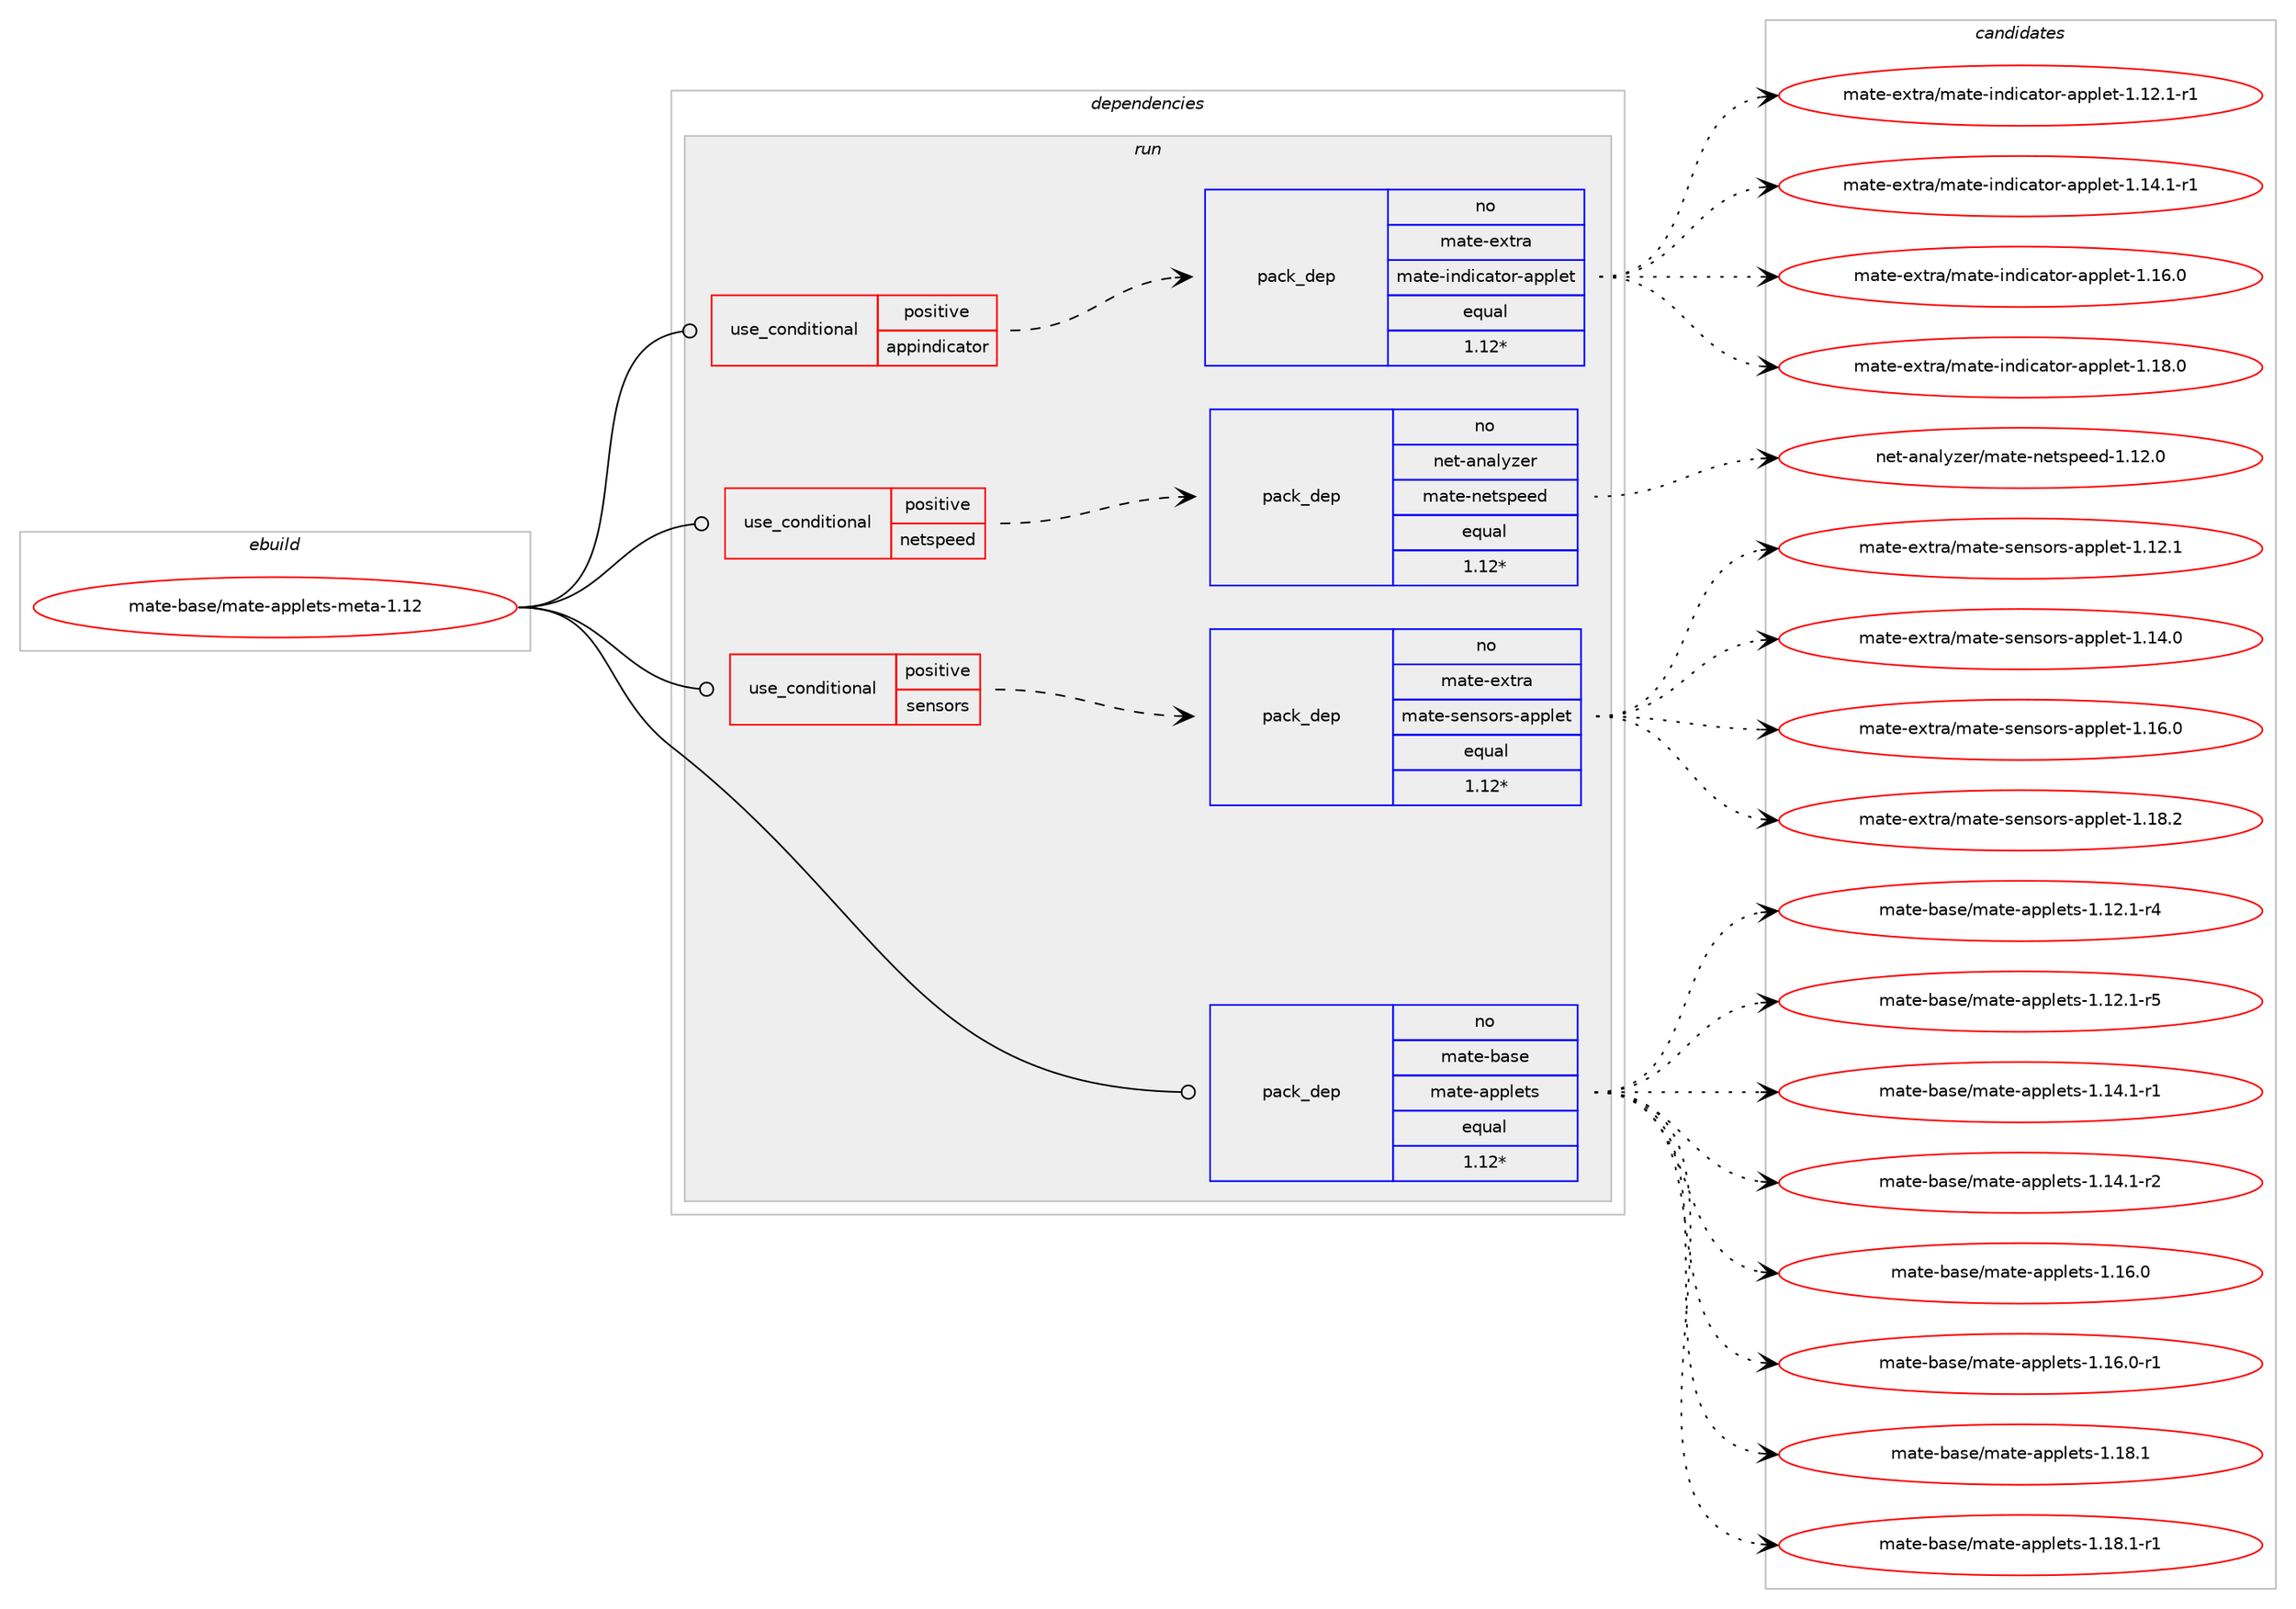 digraph prolog {

# *************
# Graph options
# *************

newrank=true;
concentrate=true;
compound=true;
graph [rankdir=LR,fontname=Helvetica,fontsize=10,ranksep=1.5];#, ranksep=2.5, nodesep=0.2];
edge  [arrowhead=vee];
node  [fontname=Helvetica,fontsize=10];

# **********
# The ebuild
# **********

subgraph cluster_leftcol {
color=gray;
rank=same;
label=<<i>ebuild</i>>;
id [label="mate-base/mate-applets-meta-1.12", color=red, width=4, href="../mate-base/mate-applets-meta-1.12.svg"];
}

# ****************
# The dependencies
# ****************

subgraph cluster_midcol {
color=gray;
label=<<i>dependencies</i>>;
subgraph cluster_compile {
fillcolor="#eeeeee";
style=filled;
label=<<i>compile</i>>;
}
subgraph cluster_compileandrun {
fillcolor="#eeeeee";
style=filled;
label=<<i>compile and run</i>>;
}
subgraph cluster_run {
fillcolor="#eeeeee";
style=filled;
label=<<i>run</i>>;
subgraph cond86097 {
dependency345612 [label=<<TABLE BORDER="0" CELLBORDER="1" CELLSPACING="0" CELLPADDING="4"><TR><TD ROWSPAN="3" CELLPADDING="10">use_conditional</TD></TR><TR><TD>positive</TD></TR><TR><TD>appindicator</TD></TR></TABLE>>, shape=none, color=red];
subgraph pack254323 {
dependency345613 [label=<<TABLE BORDER="0" CELLBORDER="1" CELLSPACING="0" CELLPADDING="4" WIDTH="220"><TR><TD ROWSPAN="6" CELLPADDING="30">pack_dep</TD></TR><TR><TD WIDTH="110">no</TD></TR><TR><TD>mate-extra</TD></TR><TR><TD>mate-indicator-applet</TD></TR><TR><TD>equal</TD></TR><TR><TD>1.12*</TD></TR></TABLE>>, shape=none, color=blue];
}
dependency345612:e -> dependency345613:w [weight=20,style="dashed",arrowhead="vee"];
}
id:e -> dependency345612:w [weight=20,style="solid",arrowhead="odot"];
subgraph cond86098 {
dependency345614 [label=<<TABLE BORDER="0" CELLBORDER="1" CELLSPACING="0" CELLPADDING="4"><TR><TD ROWSPAN="3" CELLPADDING="10">use_conditional</TD></TR><TR><TD>positive</TD></TR><TR><TD>netspeed</TD></TR></TABLE>>, shape=none, color=red];
subgraph pack254324 {
dependency345615 [label=<<TABLE BORDER="0" CELLBORDER="1" CELLSPACING="0" CELLPADDING="4" WIDTH="220"><TR><TD ROWSPAN="6" CELLPADDING="30">pack_dep</TD></TR><TR><TD WIDTH="110">no</TD></TR><TR><TD>net-analyzer</TD></TR><TR><TD>mate-netspeed</TD></TR><TR><TD>equal</TD></TR><TR><TD>1.12*</TD></TR></TABLE>>, shape=none, color=blue];
}
dependency345614:e -> dependency345615:w [weight=20,style="dashed",arrowhead="vee"];
}
id:e -> dependency345614:w [weight=20,style="solid",arrowhead="odot"];
subgraph cond86099 {
dependency345616 [label=<<TABLE BORDER="0" CELLBORDER="1" CELLSPACING="0" CELLPADDING="4"><TR><TD ROWSPAN="3" CELLPADDING="10">use_conditional</TD></TR><TR><TD>positive</TD></TR><TR><TD>sensors</TD></TR></TABLE>>, shape=none, color=red];
subgraph pack254325 {
dependency345617 [label=<<TABLE BORDER="0" CELLBORDER="1" CELLSPACING="0" CELLPADDING="4" WIDTH="220"><TR><TD ROWSPAN="6" CELLPADDING="30">pack_dep</TD></TR><TR><TD WIDTH="110">no</TD></TR><TR><TD>mate-extra</TD></TR><TR><TD>mate-sensors-applet</TD></TR><TR><TD>equal</TD></TR><TR><TD>1.12*</TD></TR></TABLE>>, shape=none, color=blue];
}
dependency345616:e -> dependency345617:w [weight=20,style="dashed",arrowhead="vee"];
}
id:e -> dependency345616:w [weight=20,style="solid",arrowhead="odot"];
subgraph pack254326 {
dependency345618 [label=<<TABLE BORDER="0" CELLBORDER="1" CELLSPACING="0" CELLPADDING="4" WIDTH="220"><TR><TD ROWSPAN="6" CELLPADDING="30">pack_dep</TD></TR><TR><TD WIDTH="110">no</TD></TR><TR><TD>mate-base</TD></TR><TR><TD>mate-applets</TD></TR><TR><TD>equal</TD></TR><TR><TD>1.12*</TD></TR></TABLE>>, shape=none, color=blue];
}
id:e -> dependency345618:w [weight=20,style="solid",arrowhead="odot"];
}
}

# **************
# The candidates
# **************

subgraph cluster_choices {
rank=same;
color=gray;
label=<<i>candidates</i>>;

subgraph choice254323 {
color=black;
nodesep=1;
choice10997116101451011201161149747109971161014510511010010599971161111144597112112108101116454946495046494511449 [label="mate-extra/mate-indicator-applet-1.12.1-r1", color=red, width=4,href="../mate-extra/mate-indicator-applet-1.12.1-r1.svg"];
choice10997116101451011201161149747109971161014510511010010599971161111144597112112108101116454946495246494511449 [label="mate-extra/mate-indicator-applet-1.14.1-r1", color=red, width=4,href="../mate-extra/mate-indicator-applet-1.14.1-r1.svg"];
choice1099711610145101120116114974710997116101451051101001059997116111114459711211210810111645494649544648 [label="mate-extra/mate-indicator-applet-1.16.0", color=red, width=4,href="../mate-extra/mate-indicator-applet-1.16.0.svg"];
choice1099711610145101120116114974710997116101451051101001059997116111114459711211210810111645494649564648 [label="mate-extra/mate-indicator-applet-1.18.0", color=red, width=4,href="../mate-extra/mate-indicator-applet-1.18.0.svg"];
dependency345613:e -> choice10997116101451011201161149747109971161014510511010010599971161111144597112112108101116454946495046494511449:w [style=dotted,weight="100"];
dependency345613:e -> choice10997116101451011201161149747109971161014510511010010599971161111144597112112108101116454946495246494511449:w [style=dotted,weight="100"];
dependency345613:e -> choice1099711610145101120116114974710997116101451051101001059997116111114459711211210810111645494649544648:w [style=dotted,weight="100"];
dependency345613:e -> choice1099711610145101120116114974710997116101451051101001059997116111114459711211210810111645494649564648:w [style=dotted,weight="100"];
}
subgraph choice254324 {
color=black;
nodesep=1;
choice11010111645971109710812112210111447109971161014511010111611511210110110045494649504648 [label="net-analyzer/mate-netspeed-1.12.0", color=red, width=4,href="../net-analyzer/mate-netspeed-1.12.0.svg"];
dependency345615:e -> choice11010111645971109710812112210111447109971161014511010111611511210110110045494649504648:w [style=dotted,weight="100"];
}
subgraph choice254325 {
color=black;
nodesep=1;
choice109971161014510112011611497471099711610145115101110115111114115459711211210810111645494649504649 [label="mate-extra/mate-sensors-applet-1.12.1", color=red, width=4,href="../mate-extra/mate-sensors-applet-1.12.1.svg"];
choice109971161014510112011611497471099711610145115101110115111114115459711211210810111645494649524648 [label="mate-extra/mate-sensors-applet-1.14.0", color=red, width=4,href="../mate-extra/mate-sensors-applet-1.14.0.svg"];
choice109971161014510112011611497471099711610145115101110115111114115459711211210810111645494649544648 [label="mate-extra/mate-sensors-applet-1.16.0", color=red, width=4,href="../mate-extra/mate-sensors-applet-1.16.0.svg"];
choice109971161014510112011611497471099711610145115101110115111114115459711211210810111645494649564650 [label="mate-extra/mate-sensors-applet-1.18.2", color=red, width=4,href="../mate-extra/mate-sensors-applet-1.18.2.svg"];
dependency345617:e -> choice109971161014510112011611497471099711610145115101110115111114115459711211210810111645494649504649:w [style=dotted,weight="100"];
dependency345617:e -> choice109971161014510112011611497471099711610145115101110115111114115459711211210810111645494649524648:w [style=dotted,weight="100"];
dependency345617:e -> choice109971161014510112011611497471099711610145115101110115111114115459711211210810111645494649544648:w [style=dotted,weight="100"];
dependency345617:e -> choice109971161014510112011611497471099711610145115101110115111114115459711211210810111645494649564650:w [style=dotted,weight="100"];
}
subgraph choice254326 {
color=black;
nodesep=1;
choice1099711610145989711510147109971161014597112112108101116115454946495046494511452 [label="mate-base/mate-applets-1.12.1-r4", color=red, width=4,href="../mate-base/mate-applets-1.12.1-r4.svg"];
choice1099711610145989711510147109971161014597112112108101116115454946495046494511453 [label="mate-base/mate-applets-1.12.1-r5", color=red, width=4,href="../mate-base/mate-applets-1.12.1-r5.svg"];
choice1099711610145989711510147109971161014597112112108101116115454946495246494511449 [label="mate-base/mate-applets-1.14.1-r1", color=red, width=4,href="../mate-base/mate-applets-1.14.1-r1.svg"];
choice1099711610145989711510147109971161014597112112108101116115454946495246494511450 [label="mate-base/mate-applets-1.14.1-r2", color=red, width=4,href="../mate-base/mate-applets-1.14.1-r2.svg"];
choice109971161014598971151014710997116101459711211210810111611545494649544648 [label="mate-base/mate-applets-1.16.0", color=red, width=4,href="../mate-base/mate-applets-1.16.0.svg"];
choice1099711610145989711510147109971161014597112112108101116115454946495446484511449 [label="mate-base/mate-applets-1.16.0-r1", color=red, width=4,href="../mate-base/mate-applets-1.16.0-r1.svg"];
choice109971161014598971151014710997116101459711211210810111611545494649564649 [label="mate-base/mate-applets-1.18.1", color=red, width=4,href="../mate-base/mate-applets-1.18.1.svg"];
choice1099711610145989711510147109971161014597112112108101116115454946495646494511449 [label="mate-base/mate-applets-1.18.1-r1", color=red, width=4,href="../mate-base/mate-applets-1.18.1-r1.svg"];
dependency345618:e -> choice1099711610145989711510147109971161014597112112108101116115454946495046494511452:w [style=dotted,weight="100"];
dependency345618:e -> choice1099711610145989711510147109971161014597112112108101116115454946495046494511453:w [style=dotted,weight="100"];
dependency345618:e -> choice1099711610145989711510147109971161014597112112108101116115454946495246494511449:w [style=dotted,weight="100"];
dependency345618:e -> choice1099711610145989711510147109971161014597112112108101116115454946495246494511450:w [style=dotted,weight="100"];
dependency345618:e -> choice109971161014598971151014710997116101459711211210810111611545494649544648:w [style=dotted,weight="100"];
dependency345618:e -> choice1099711610145989711510147109971161014597112112108101116115454946495446484511449:w [style=dotted,weight="100"];
dependency345618:e -> choice109971161014598971151014710997116101459711211210810111611545494649564649:w [style=dotted,weight="100"];
dependency345618:e -> choice1099711610145989711510147109971161014597112112108101116115454946495646494511449:w [style=dotted,weight="100"];
}
}

}

